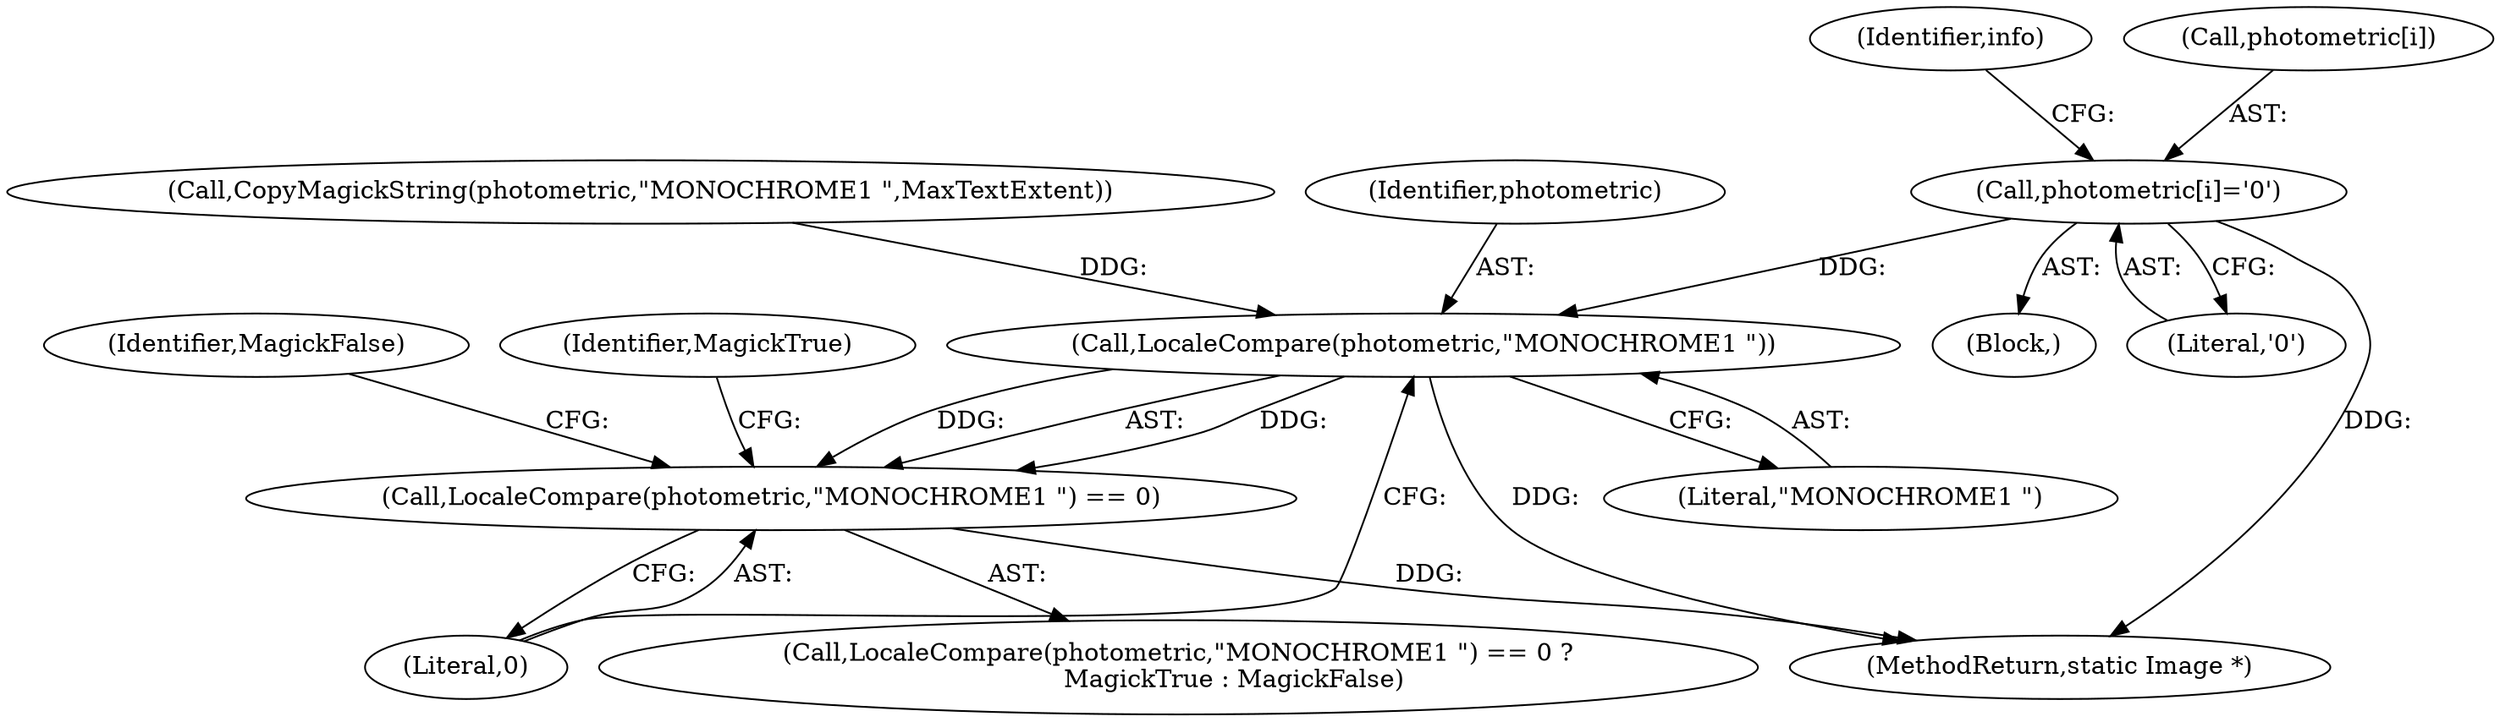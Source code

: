digraph "0_ImageMagick_9f375e7080a2c1044cd546854d0548b4bfb429d0@array" {
"1001456" [label="(Call,photometric[i]='\0')"];
"1001467" [label="(Call,LocaleCompare(photometric,\"MONOCHROME1 \"))"];
"1001466" [label="(Call,LocaleCompare(photometric,\"MONOCHROME1 \") == 0)"];
"1001463" [label="(Identifier,info)"];
"1001470" [label="(Literal,0)"];
"1001466" [label="(Call,LocaleCompare(photometric,\"MONOCHROME1 \") == 0)"];
"1001465" [label="(Call,LocaleCompare(photometric,\"MONOCHROME1 \") == 0 ?\n              MagickTrue : MagickFalse)"];
"1001471" [label="(Identifier,MagickTrue)"];
"1001469" [label="(Literal,\"MONOCHROME1 \")"];
"1001468" [label="(Identifier,photometric)"];
"1001467" [label="(Call,LocaleCompare(photometric,\"MONOCHROME1 \"))"];
"1001424" [label="(Block,)"];
"1004016" [label="(MethodReturn,static Image *)"];
"1000357" [label="(Call,CopyMagickString(photometric,\"MONOCHROME1 \",MaxTextExtent))"];
"1001460" [label="(Literal,'\0')"];
"1001456" [label="(Call,photometric[i]='\0')"];
"1001457" [label="(Call,photometric[i])"];
"1001472" [label="(Identifier,MagickFalse)"];
"1001456" -> "1001424"  [label="AST: "];
"1001456" -> "1001460"  [label="CFG: "];
"1001457" -> "1001456"  [label="AST: "];
"1001460" -> "1001456"  [label="AST: "];
"1001463" -> "1001456"  [label="CFG: "];
"1001456" -> "1004016"  [label="DDG: "];
"1001456" -> "1001467"  [label="DDG: "];
"1001467" -> "1001466"  [label="AST: "];
"1001467" -> "1001469"  [label="CFG: "];
"1001468" -> "1001467"  [label="AST: "];
"1001469" -> "1001467"  [label="AST: "];
"1001470" -> "1001467"  [label="CFG: "];
"1001467" -> "1004016"  [label="DDG: "];
"1001467" -> "1001466"  [label="DDG: "];
"1001467" -> "1001466"  [label="DDG: "];
"1000357" -> "1001467"  [label="DDG: "];
"1001466" -> "1001465"  [label="AST: "];
"1001466" -> "1001470"  [label="CFG: "];
"1001470" -> "1001466"  [label="AST: "];
"1001471" -> "1001466"  [label="CFG: "];
"1001472" -> "1001466"  [label="CFG: "];
"1001466" -> "1004016"  [label="DDG: "];
}
